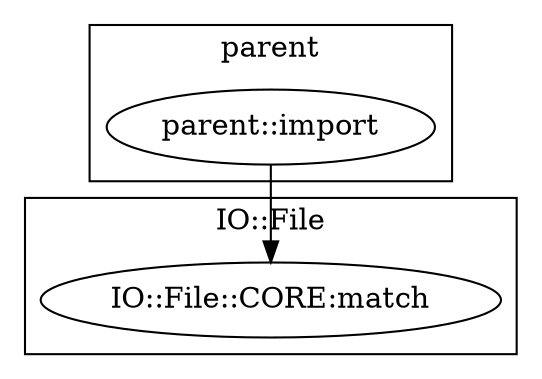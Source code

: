 digraph {
graph [overlap=false]
subgraph cluster_IO_File {
	label="IO::File";
	"IO::File::CORE:match";
}
subgraph cluster_parent {
	label="parent";
	"parent::import";
}
"parent::import" -> "IO::File::CORE:match";
}
